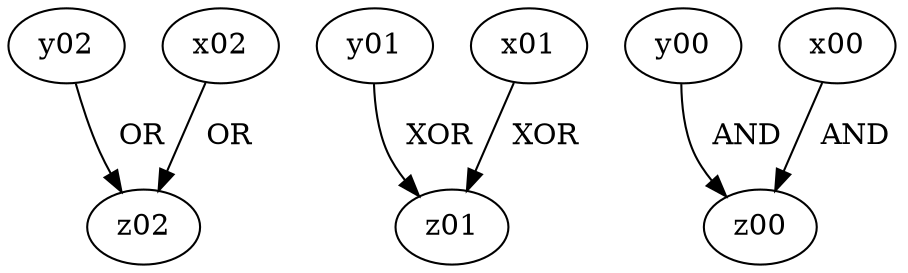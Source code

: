 digraph {
y02 -> z02 [label="  OR "]
y01 -> z01 [label="  XOR "]
y00 -> z00 [label="  AND "]
x02 -> z02 [label="  OR "]
x01 -> z01 [label="  XOR "]
x00 -> z00 [label="  AND "]
}
